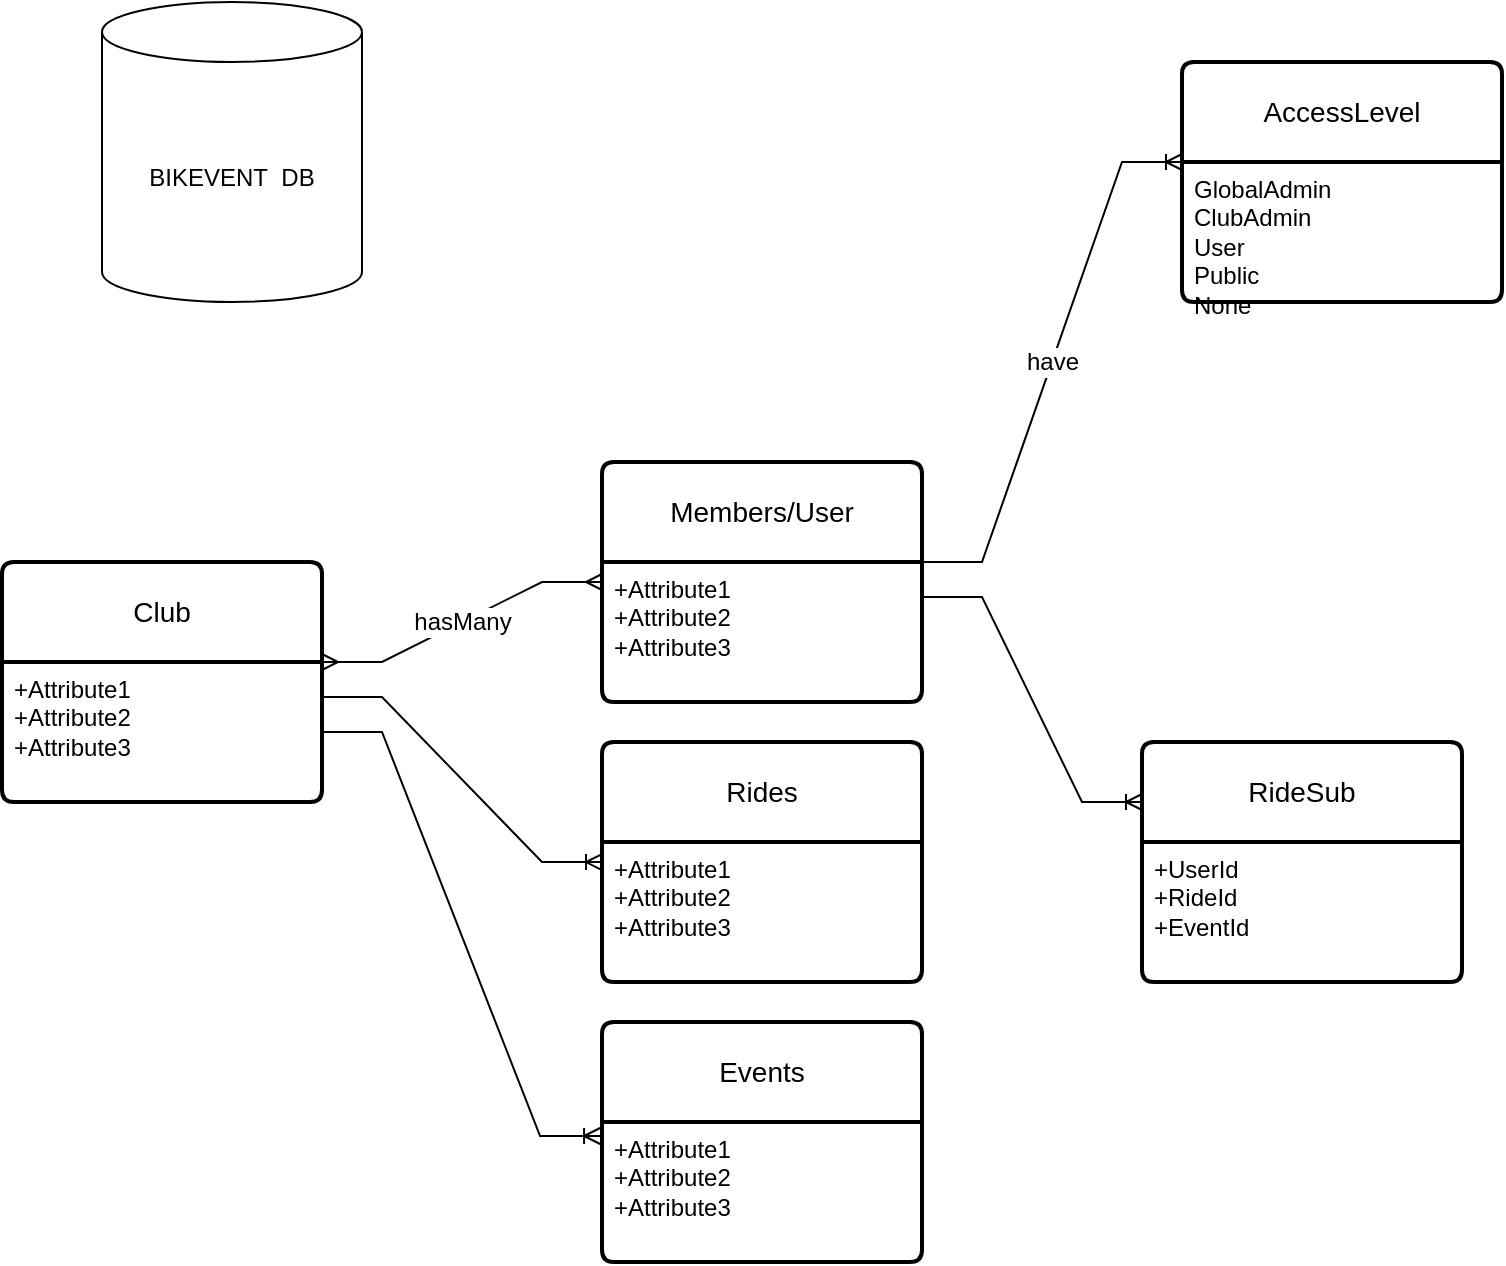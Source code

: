 <mxfile version="24.7.5">
  <diagram name="Page-1" id="afcVUp4jQaeJUjy3Nx-J">
    <mxGraphModel dx="1542" dy="1015" grid="1" gridSize="10" guides="1" tooltips="1" connect="1" arrows="1" fold="1" page="1" pageScale="1" pageWidth="850" pageHeight="1100" math="0" shadow="0">
      <root>
        <mxCell id="0" />
        <mxCell id="1" parent="0" />
        <mxCell id="UlGjlW54li035k91ku6s-1" value="BIKEVENT&amp;nbsp; DB" style="shape=cylinder3;whiteSpace=wrap;html=1;boundedLbl=1;backgroundOutline=1;size=15;" vertex="1" parent="1">
          <mxGeometry x="110" y="70" width="130" height="150" as="geometry" />
        </mxCell>
        <mxCell id="UlGjlW54li035k91ku6s-30" value="Members/User" style="swimlane;childLayout=stackLayout;horizontal=1;startSize=50;horizontalStack=0;rounded=1;fontSize=14;fontStyle=0;strokeWidth=2;resizeParent=0;resizeLast=1;shadow=0;dashed=0;align=center;arcSize=4;whiteSpace=wrap;html=1;" vertex="1" parent="1">
          <mxGeometry x="360" y="300" width="160" height="120" as="geometry" />
        </mxCell>
        <mxCell id="UlGjlW54li035k91ku6s-31" value="+Attribute1&#xa;+Attribute2&#xa;+Attribute3" style="align=left;strokeColor=none;fillColor=none;spacingLeft=4;fontSize=12;verticalAlign=top;resizable=0;rotatable=0;part=1;html=1;" vertex="1" parent="UlGjlW54li035k91ku6s-30">
          <mxGeometry y="50" width="160" height="70" as="geometry" />
        </mxCell>
        <mxCell id="UlGjlW54li035k91ku6s-32" value="Club" style="swimlane;childLayout=stackLayout;horizontal=1;startSize=50;horizontalStack=0;rounded=1;fontSize=14;fontStyle=0;strokeWidth=2;resizeParent=0;resizeLast=1;shadow=0;dashed=0;align=center;arcSize=4;whiteSpace=wrap;html=1;" vertex="1" parent="1">
          <mxGeometry x="60" y="350" width="160" height="120" as="geometry" />
        </mxCell>
        <mxCell id="UlGjlW54li035k91ku6s-33" value="+Attribute1&#xa;+Attribute2&#xa;+Attribute3" style="align=left;strokeColor=none;fillColor=none;spacingLeft=4;fontSize=12;verticalAlign=top;resizable=0;rotatable=0;part=1;html=1;" vertex="1" parent="UlGjlW54li035k91ku6s-32">
          <mxGeometry y="50" width="160" height="70" as="geometry" />
        </mxCell>
        <mxCell id="UlGjlW54li035k91ku6s-34" value="Rides" style="swimlane;childLayout=stackLayout;horizontal=1;startSize=50;horizontalStack=0;rounded=1;fontSize=14;fontStyle=0;strokeWidth=2;resizeParent=0;resizeLast=1;shadow=0;dashed=0;align=center;arcSize=4;whiteSpace=wrap;html=1;" vertex="1" parent="1">
          <mxGeometry x="360" y="440" width="160" height="120" as="geometry" />
        </mxCell>
        <mxCell id="UlGjlW54li035k91ku6s-35" value="+Attribute1&#xa;+Attribute2&#xa;+Attribute3" style="align=left;strokeColor=none;fillColor=none;spacingLeft=4;fontSize=12;verticalAlign=top;resizable=0;rotatable=0;part=1;html=1;" vertex="1" parent="UlGjlW54li035k91ku6s-34">
          <mxGeometry y="50" width="160" height="70" as="geometry" />
        </mxCell>
        <mxCell id="UlGjlW54li035k91ku6s-36" value="Events" style="swimlane;childLayout=stackLayout;horizontal=1;startSize=50;horizontalStack=0;rounded=1;fontSize=14;fontStyle=0;strokeWidth=2;resizeParent=0;resizeLast=1;shadow=0;dashed=0;align=center;arcSize=4;whiteSpace=wrap;html=1;" vertex="1" parent="1">
          <mxGeometry x="360" y="580" width="160" height="120" as="geometry" />
        </mxCell>
        <mxCell id="UlGjlW54li035k91ku6s-37" value="+Attribute1&#xa;+Attribute2&#xa;+Attribute3" style="align=left;strokeColor=none;fillColor=none;spacingLeft=4;fontSize=12;verticalAlign=top;resizable=0;rotatable=0;part=1;html=1;" vertex="1" parent="UlGjlW54li035k91ku6s-36">
          <mxGeometry y="50" width="160" height="70" as="geometry" />
        </mxCell>
        <mxCell id="UlGjlW54li035k91ku6s-38" value="" style="edgeStyle=entityRelationEdgeStyle;fontSize=12;html=1;endArrow=ERoneToMany;rounded=0;entryX=0;entryY=0.143;entryDx=0;entryDy=0;exitX=1;exitY=0.25;exitDx=0;exitDy=0;entryPerimeter=0;" edge="1" parent="1" source="UlGjlW54li035k91ku6s-33" target="UlGjlW54li035k91ku6s-35">
          <mxGeometry width="100" height="100" relative="1" as="geometry">
            <mxPoint x="250" y="510" as="sourcePoint" />
            <mxPoint x="350" y="410" as="targetPoint" />
          </mxGeometry>
        </mxCell>
        <mxCell id="UlGjlW54li035k91ku6s-39" value="" style="edgeStyle=entityRelationEdgeStyle;fontSize=12;html=1;endArrow=ERoneToMany;rounded=0;entryX=-0.006;entryY=0.1;entryDx=0;entryDy=0;exitX=1;exitY=0.5;exitDx=0;exitDy=0;entryPerimeter=0;" edge="1" parent="1" source="UlGjlW54li035k91ku6s-33" target="UlGjlW54li035k91ku6s-37">
          <mxGeometry width="100" height="100" relative="1" as="geometry">
            <mxPoint x="260" y="520" as="sourcePoint" />
            <mxPoint x="435" y="520" as="targetPoint" />
          </mxGeometry>
        </mxCell>
        <mxCell id="UlGjlW54li035k91ku6s-41" value="hasMany" style="edgeStyle=entityRelationEdgeStyle;fontSize=12;html=1;endArrow=ERmany;startArrow=ERmany;rounded=0;exitX=1;exitY=0;exitDx=0;exitDy=0;entryX=0;entryY=0.5;entryDx=0;entryDy=0;" edge="1" parent="1" source="UlGjlW54li035k91ku6s-33" target="UlGjlW54li035k91ku6s-30">
          <mxGeometry width="100" height="100" relative="1" as="geometry">
            <mxPoint x="210" y="490" as="sourcePoint" />
            <mxPoint x="310" y="390" as="targetPoint" />
            <Array as="points">
              <mxPoint x="100" y="320" />
              <mxPoint x="110" y="250" />
            </Array>
          </mxGeometry>
        </mxCell>
        <mxCell id="UlGjlW54li035k91ku6s-42" value="RideSub" style="swimlane;childLayout=stackLayout;horizontal=1;startSize=50;horizontalStack=0;rounded=1;fontSize=14;fontStyle=0;strokeWidth=2;resizeParent=0;resizeLast=1;shadow=0;dashed=0;align=center;arcSize=4;whiteSpace=wrap;html=1;" vertex="1" parent="1">
          <mxGeometry x="630" y="440" width="160" height="120" as="geometry" />
        </mxCell>
        <mxCell id="UlGjlW54li035k91ku6s-43" value="+UserId&lt;br&gt;+RideId&lt;div&gt;+EventId&lt;/div&gt;" style="align=left;strokeColor=none;fillColor=none;spacingLeft=4;fontSize=12;verticalAlign=top;resizable=0;rotatable=0;part=1;html=1;" vertex="1" parent="UlGjlW54li035k91ku6s-42">
          <mxGeometry y="50" width="160" height="70" as="geometry" />
        </mxCell>
        <mxCell id="UlGjlW54li035k91ku6s-47" value="AccessLevel" style="swimlane;childLayout=stackLayout;horizontal=1;startSize=50;horizontalStack=0;rounded=1;fontSize=14;fontStyle=0;strokeWidth=2;resizeParent=0;resizeLast=1;shadow=0;dashed=0;align=center;arcSize=4;whiteSpace=wrap;html=1;" vertex="1" parent="1">
          <mxGeometry x="650" y="100" width="160" height="120" as="geometry" />
        </mxCell>
        <mxCell id="UlGjlW54li035k91ku6s-48" value="GlobalAdmin&lt;br&gt;ClubAdmin&lt;br&gt;User&lt;br&gt;Public&lt;br&gt;None" style="align=left;strokeColor=none;fillColor=none;spacingLeft=4;fontSize=12;verticalAlign=top;resizable=0;rotatable=0;part=1;html=1;" vertex="1" parent="UlGjlW54li035k91ku6s-47">
          <mxGeometry y="50" width="160" height="70" as="geometry" />
        </mxCell>
        <mxCell id="UlGjlW54li035k91ku6s-49" value="have" style="edgeStyle=entityRelationEdgeStyle;fontSize=12;html=1;endArrow=ERoneToMany;rounded=0;exitX=1;exitY=0;exitDx=0;exitDy=0;entryX=0;entryY=0;entryDx=0;entryDy=0;" edge="1" parent="1" source="UlGjlW54li035k91ku6s-31" target="UlGjlW54li035k91ku6s-48">
          <mxGeometry width="100" height="100" relative="1" as="geometry">
            <mxPoint x="700" y="430" as="sourcePoint" />
            <mxPoint x="800" y="330" as="targetPoint" />
          </mxGeometry>
        </mxCell>
        <mxCell id="UlGjlW54li035k91ku6s-60" value="" style="edgeStyle=entityRelationEdgeStyle;fontSize=12;html=1;endArrow=ERoneToMany;rounded=0;entryX=0;entryY=0.25;entryDx=0;entryDy=0;exitX=1;exitY=0.25;exitDx=0;exitDy=0;" edge="1" parent="1" source="UlGjlW54li035k91ku6s-31" target="UlGjlW54li035k91ku6s-42">
          <mxGeometry width="100" height="100" relative="1" as="geometry">
            <mxPoint x="230" y="428" as="sourcePoint" />
            <mxPoint x="370" y="510" as="targetPoint" />
          </mxGeometry>
        </mxCell>
      </root>
    </mxGraphModel>
  </diagram>
</mxfile>
